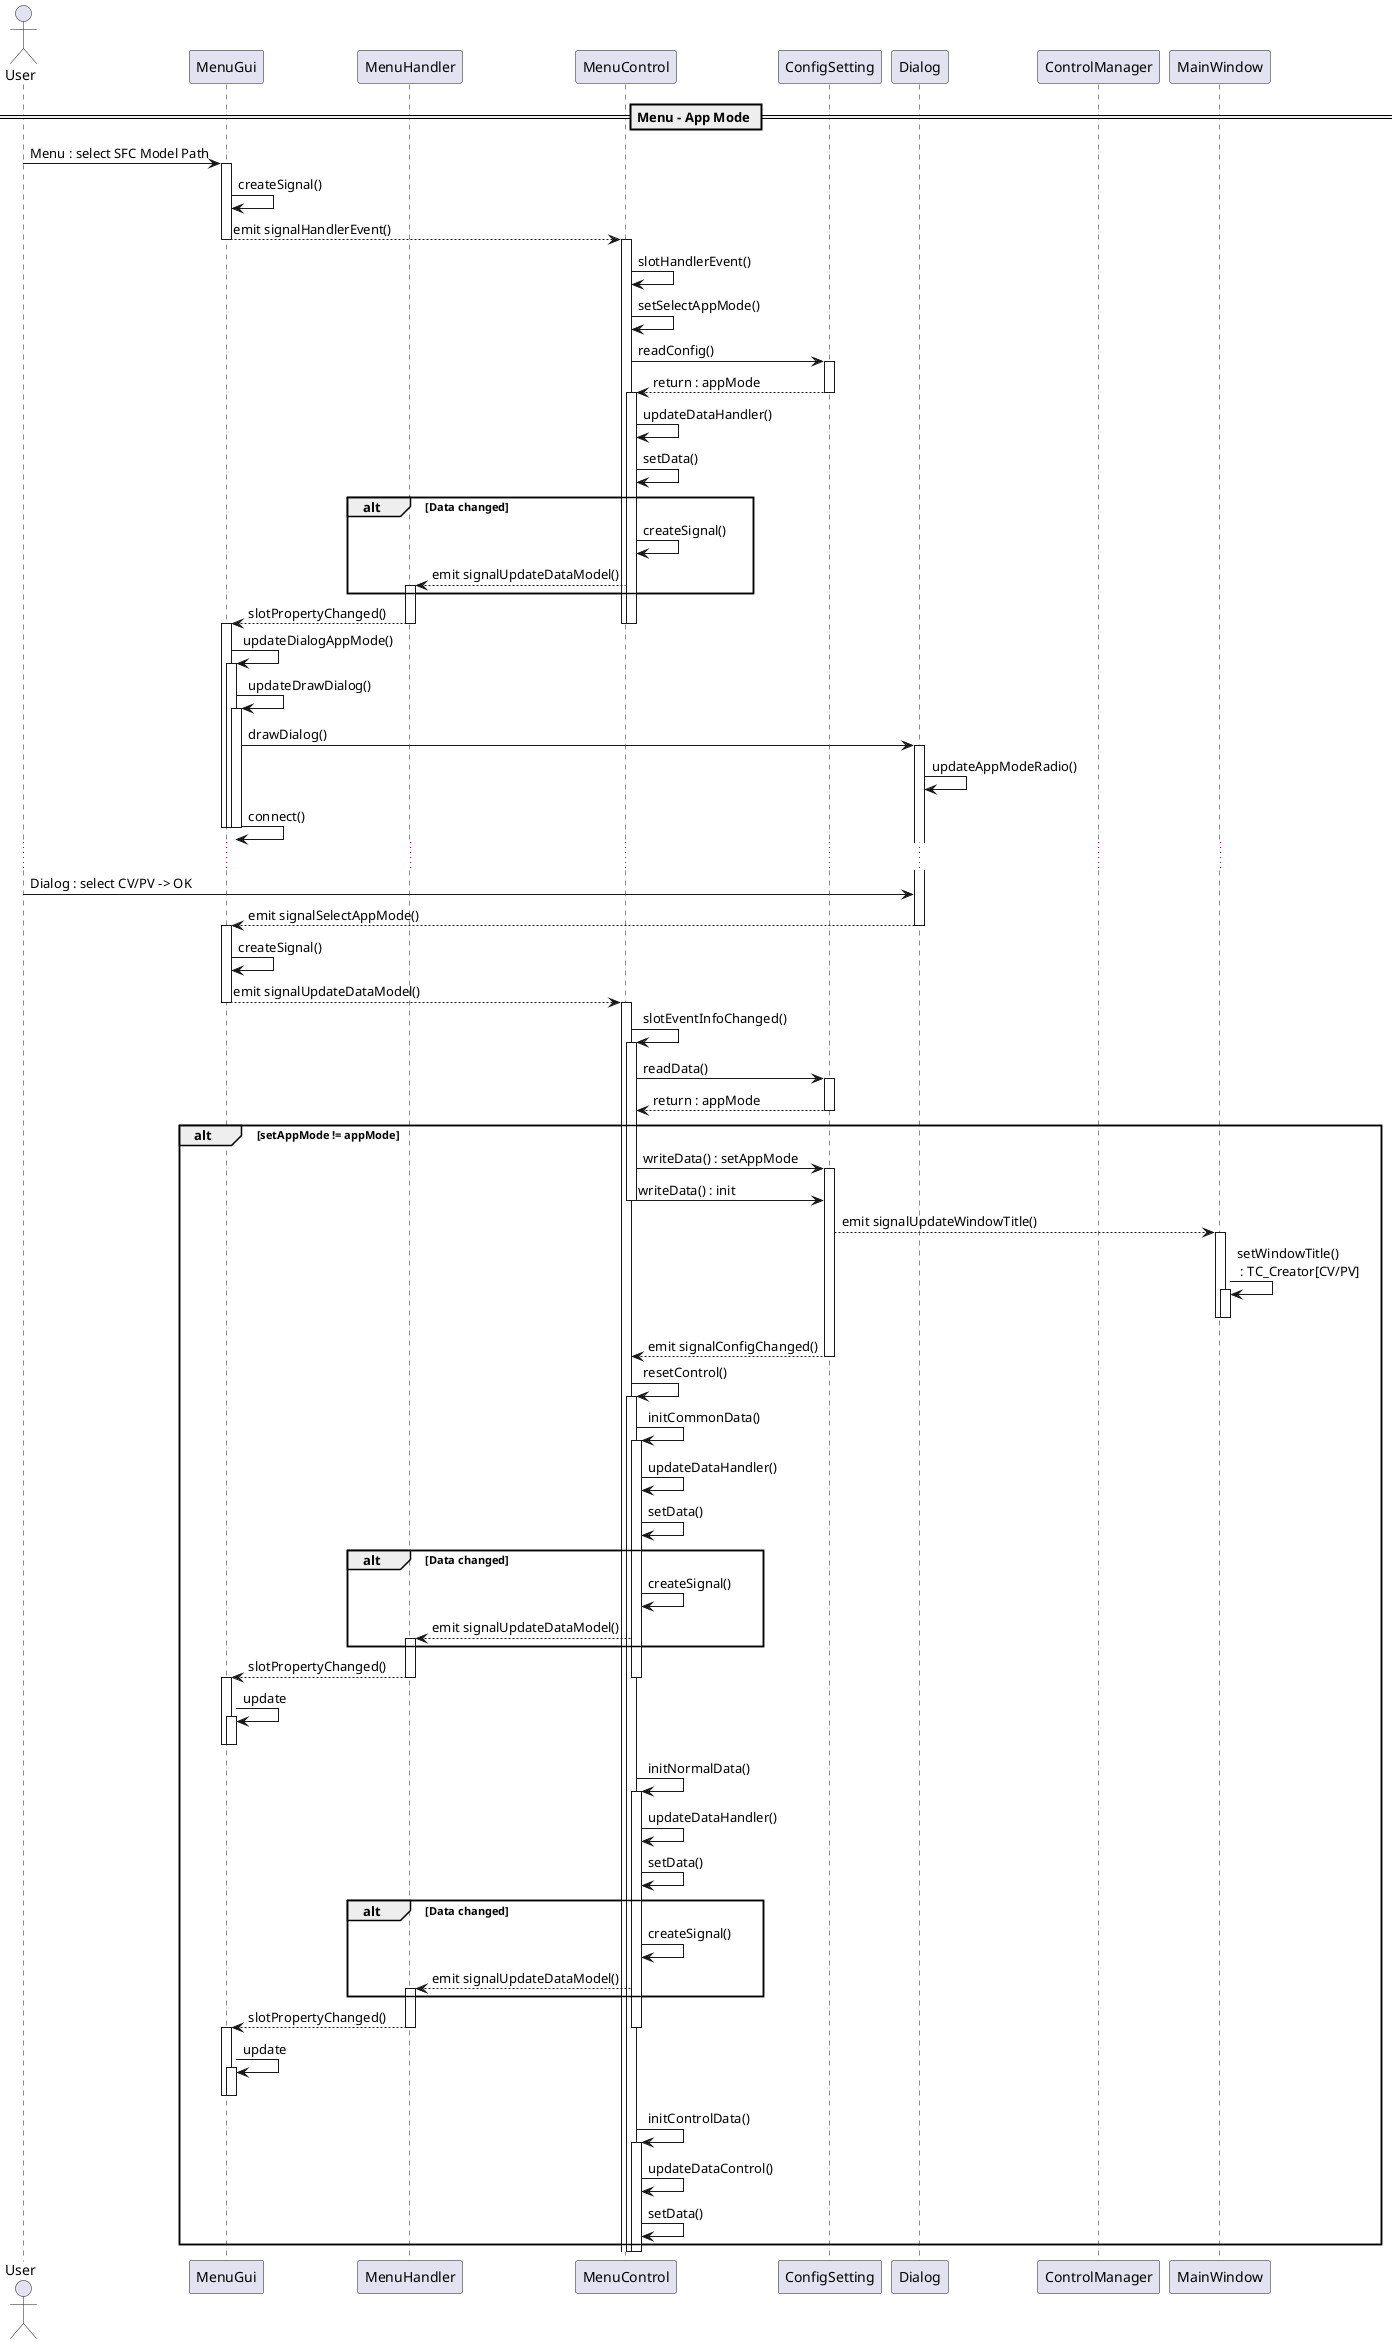 @startuml

== Menu - App Mode ==

actor User order 1


participant MenuGui order 10
participant MenuHandler order 20
participant MenuControl order 30

participant ConfigSetting order 40
participant Dialog order 50
participant ControlManager order 60

participant MainWindow order 70



User -> MenuGui: Menu : select SFC Model Path

activate MenuGui
    MenuGui -> MenuGui : createSignal()
    MenuGui --> MenuControl : emit signalHandlerEvent()
deactivate MenuGui

activate MenuControl
    MenuControl -> MenuControl : slotHandlerEvent()
    MenuControl -> MenuControl : setSelectAppMode()

    MenuControl -> ConfigSetting : readConfig()
    activate ConfigSetting
        MenuControl <-- ConfigSetting : return : appMode
    deactivate ConfigSetting

    activate MenuControl
        MenuControl -> MenuControl : updateDataHandler()
        MenuControl -> MenuControl : setData()
        alt Data changed
            MenuControl -> MenuControl : createSignal()
            MenuControl --> MenuHandler : emit signalUpdateDataModel()
            activate MenuHandler
        end

        MenuHandler --> MenuGui : slotPropertyChanged()
        deactivate MenuHandler
    deactivate MenuControl
deactivate MenuControl

activate MenuGui
    MenuGui -> MenuGui : updateDialogAppMode()
    activate MenuGui
        MenuGui -> MenuGui : updateDrawDialog()
        activate MenuGui

        MenuGui -> Dialog : drawDialog()
        activate Dialog
        Dialog -> Dialog : updateAppModeRadio()

        MenuGui -> MenuGui : connect()
        deactivate MenuGui
    deactivate MenuGui
deactivate MenuGui



...
User -> Dialog : Dialog : select CV/PV -> OK



MenuGui <-- Dialog : emit signalSelectAppMode()
deactivate Dialog

activate MenuGui
    MenuGui -> MenuGui : createSignal()
    MenuGui --> MenuControl : emit signalUpdateDataModel()
deactivate MenuGui


activate MenuControl
    MenuControl -> MenuControl : slotEventInfoChanged()
    activate MenuControl
        MenuControl -> ConfigSetting : readData()
        activate ConfigSetting
            MenuControl <-- ConfigSetting : return : appMode
        deactivate ConfigSetting

        alt setAppMode != appMode
            MenuControl -> ConfigSetting : writeData() : setAppMode
            activate ConfigSetting
            MenuControl -> ConfigSetting : writeData() : init
            deactivate MenuControl


            MainWindow <-- ConfigSetting : emit signalUpdateWindowTitle()
            activate MainWindow
                MainWindow -> MainWindow : setWindowTitle()\n : TC_Creator[CV/PV]
                activate MainWindow
                deactivate MainWindow
            deactivate MainWindow

            MenuControl <-- ConfigSetting : emit signalConfigChanged()
            deactivate ConfigSetting

            MenuControl -> MenuControl : resetControl()


            activate MenuControl

            MenuControl -> MenuControl : initCommonData()
            activate MenuControl
                MenuControl -> MenuControl : updateDataHandler()
                MenuControl -> MenuControl : setData()
                alt Data changed
                    MenuControl -> MenuControl : createSignal()
                    MenuControl --> MenuHandler : emit signalUpdateDataModel()
                    activate MenuHandler
                end

                MenuHandler --> MenuGui : slotPropertyChanged()
                deactivate MenuHandler
            deactivate MenuControl

            activate MenuGui
                MenuGui -> MenuGui : update
                activate MenuGui
                deactivate MenuGui
            deactivate MenuGui








            MenuControl -> MenuControl : initNormalData()

            activate MenuControl
                MenuControl -> MenuControl : updateDataHandler()
                MenuControl -> MenuControl : setData()
                alt Data changed
                    MenuControl -> MenuControl : createSignal()
                    MenuControl --> MenuHandler : emit signalUpdateDataModel()
                    activate MenuHandler
                end

                MenuHandler --> MenuGui : slotPropertyChanged()
                deactivate MenuHandler
            deactivate MenuControl

            activate MenuGui
                MenuGui -> MenuGui : update
                activate MenuGui
                deactivate MenuGui
            deactivate MenuGui



            MenuControl -> MenuControl : initControlData()

            activate MenuControl
                MenuControl -> MenuControl : updateDataControl()
                MenuControl -> MenuControl : setData()

        end

deactivate MenuControl
deactivate MenuControl



@enduml
